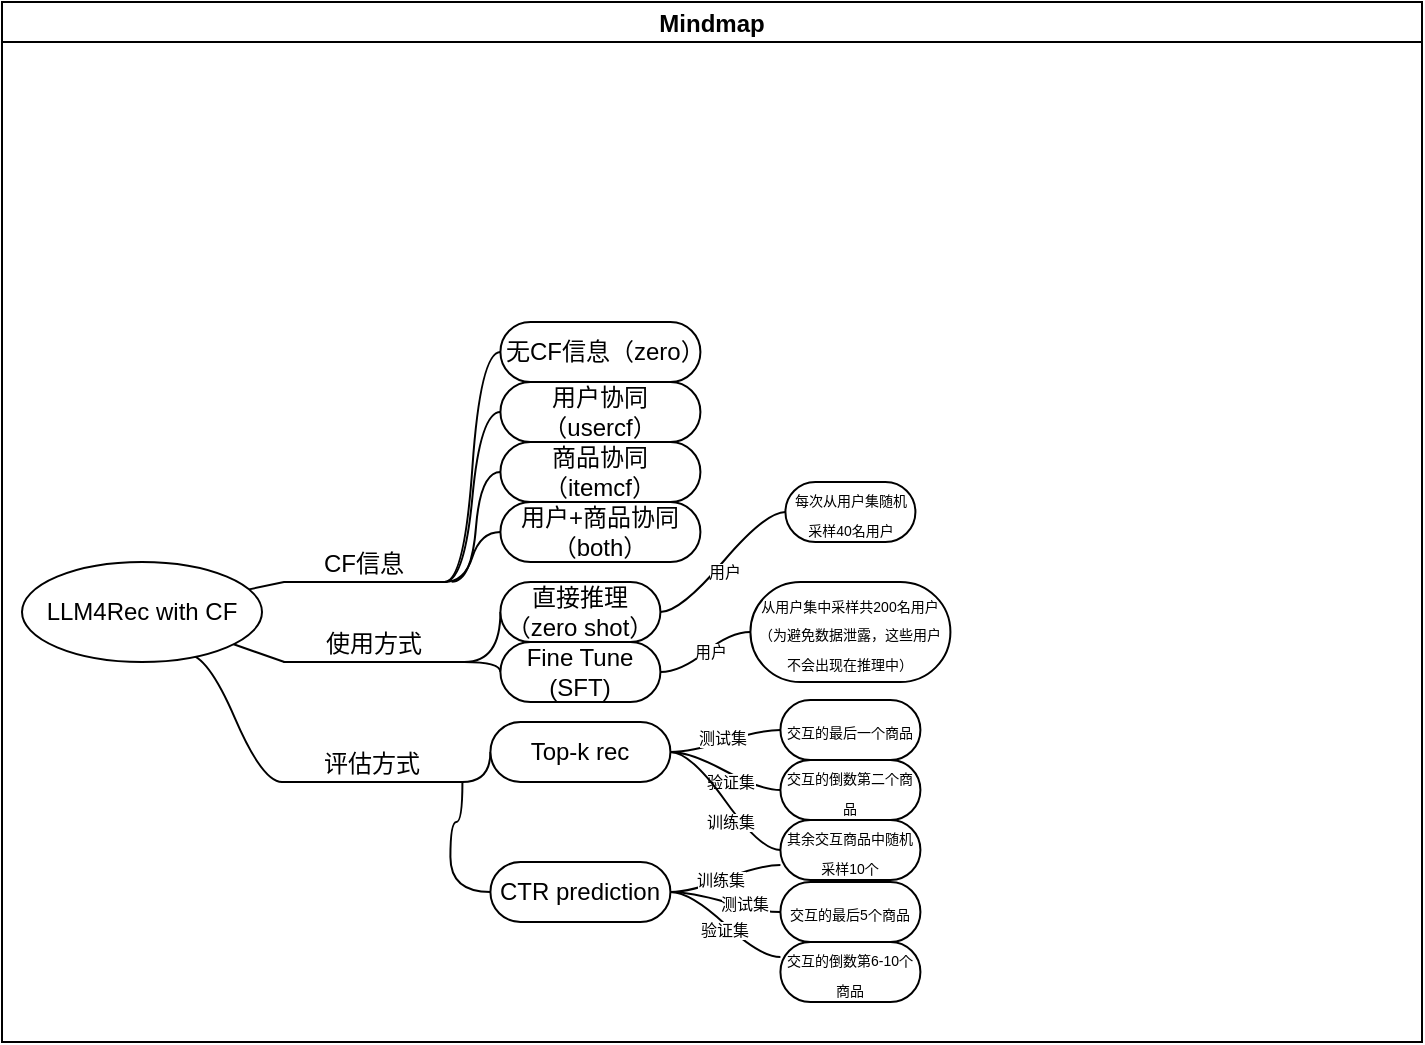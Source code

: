 <mxfile version="22.0.6" type="github">
  <diagram id="6a731a19-8d31-9384-78a2-239565b7b9f0" name="Page-1">
    <mxGraphModel dx="819" dy="447" grid="1" gridSize="10" guides="1" tooltips="1" connect="1" arrows="1" fold="1" page="1" pageScale="1" pageWidth="1169" pageHeight="827" background="none" math="0" shadow="0">
      <root>
        <mxCell id="0" />
        <mxCell id="1" parent="0" />
        <mxCell id="3sed3oBhbblyZPL1KBPO-1542" value="Mindmap" style="swimlane;startSize=20;horizontal=1;containerType=tree;" parent="1" vertex="1">
          <mxGeometry x="110" y="60" width="710" height="520" as="geometry" />
        </mxCell>
        <mxCell id="3sed3oBhbblyZPL1KBPO-1544" value="" style="edgeStyle=entityRelationEdgeStyle;startArrow=none;endArrow=none;segment=10;curved=1;sourcePerimeterSpacing=0;targetPerimeterSpacing=0;rounded=0;exitX=0.689;exitY=0.923;exitDx=0;exitDy=0;exitPerimeter=0;" parent="3sed3oBhbblyZPL1KBPO-1542" source="3sed3oBhbblyZPL1KBPO-1547" target="3sed3oBhbblyZPL1KBPO-1549" edge="1">
          <mxGeometry relative="1" as="geometry">
            <mxPoint x="122.002" y="452.524" as="sourcePoint" />
          </mxGeometry>
        </mxCell>
        <mxCell id="3sed3oBhbblyZPL1KBPO-1547" value="LLM4Rec with CF" style="ellipse;whiteSpace=wrap;html=1;align=center;treeFolding=1;treeMoving=1;newEdgeStyle={&quot;edgeStyle&quot;:&quot;entityRelationEdgeStyle&quot;,&quot;startArrow&quot;:&quot;none&quot;,&quot;endArrow&quot;:&quot;none&quot;,&quot;segment&quot;:10,&quot;curved&quot;:1,&quot;sourcePerimeterSpacing&quot;:0,&quot;targetPerimeterSpacing&quot;:0};" parent="3sed3oBhbblyZPL1KBPO-1542" vertex="1">
          <mxGeometry x="10" y="280" width="120" height="50" as="geometry" />
        </mxCell>
        <mxCell id="pZvsytvrZlczqTdtjpgG-3" style="edgeStyle=orthogonalEdgeStyle;rounded=0;orthogonalLoop=1;jettySize=auto;html=1;startArrow=none;endArrow=none;segment=10;sourcePerimeterSpacing=0;targetPerimeterSpacing=0;exitX=1;exitY=1;exitDx=0;exitDy=0;entryX=0;entryY=0.5;entryDx=0;entryDy=0;curved=1;" edge="1" parent="3sed3oBhbblyZPL1KBPO-1542" source="3sed3oBhbblyZPL1KBPO-1549" target="pZvsytvrZlczqTdtjpgG-1">
          <mxGeometry relative="1" as="geometry" />
        </mxCell>
        <mxCell id="pZvsytvrZlczqTdtjpgG-18" style="edgeStyle=orthogonalEdgeStyle;rounded=0;orthogonalLoop=1;jettySize=auto;html=1;startArrow=none;endArrow=none;segment=10;curved=1;sourcePerimeterSpacing=0;targetPerimeterSpacing=0;exitX=1;exitY=1;exitDx=0;exitDy=0;entryX=0;entryY=0.5;entryDx=0;entryDy=0;" edge="1" parent="3sed3oBhbblyZPL1KBPO-1542" source="3sed3oBhbblyZPL1KBPO-1549" target="pZvsytvrZlczqTdtjpgG-2">
          <mxGeometry relative="1" as="geometry" />
        </mxCell>
        <mxCell id="3sed3oBhbblyZPL1KBPO-1549" value="评估方式" style="whiteSpace=wrap;html=1;shape=partialRectangle;top=0;left=0;bottom=1;right=0;points=[[0,1],[1,1]];fillColor=none;align=center;verticalAlign=bottom;routingCenterY=0.5;snapToPoint=1;autosize=1;treeFolding=1;treeMoving=1;newEdgeStyle={&quot;edgeStyle&quot;:&quot;entityRelationEdgeStyle&quot;,&quot;startArrow&quot;:&quot;none&quot;,&quot;endArrow&quot;:&quot;none&quot;,&quot;segment&quot;:10,&quot;curved&quot;:1,&quot;sourcePerimeterSpacing&quot;:0,&quot;targetPerimeterSpacing&quot;:0};" parent="3sed3oBhbblyZPL1KBPO-1542" vertex="1">
          <mxGeometry x="140.21" y="360" width="90" height="30" as="geometry" />
        </mxCell>
        <mxCell id="3sed3oBhbblyZPL1KBPO-1579" style="edgeStyle=entityRelationEdgeStyle;rounded=0;orthogonalLoop=1;jettySize=auto;html=1;startArrow=none;endArrow=none;segment=10;curved=1;sourcePerimeterSpacing=0;targetPerimeterSpacing=0;exitX=1;exitY=1;exitDx=0;exitDy=0;entryX=0;entryY=0.5;entryDx=0;entryDy=0;" parent="3sed3oBhbblyZPL1KBPO-1542" source="3sed3oBhbblyZPL1KBPO-1560" target="3sed3oBhbblyZPL1KBPO-1577" edge="1">
          <mxGeometry relative="1" as="geometry" />
        </mxCell>
        <mxCell id="3sed3oBhbblyZPL1KBPO-1560" value="CF信息" style="whiteSpace=wrap;html=1;shape=partialRectangle;top=0;left=0;bottom=1;right=0;points=[[0,1],[1,1]];fillColor=none;align=center;verticalAlign=bottom;routingCenterY=0.5;snapToPoint=1;recursiveResize=0;autosize=1;treeFolding=1;treeMoving=1;newEdgeStyle={&quot;edgeStyle&quot;:&quot;entityRelationEdgeStyle&quot;,&quot;startArrow&quot;:&quot;none&quot;,&quot;endArrow&quot;:&quot;none&quot;,&quot;segment&quot;:10,&quot;curved&quot;:1,&quot;sourcePerimeterSpacing&quot;:0,&quot;targetPerimeterSpacing&quot;:0};" parent="3sed3oBhbblyZPL1KBPO-1542" vertex="1">
          <mxGeometry x="141.21" y="260" width="80" height="30" as="geometry" />
        </mxCell>
        <mxCell id="3sed3oBhbblyZPL1KBPO-1561" value="" style="startArrow=none;endArrow=none;segment=10;sourcePerimeterSpacing=0;targetPerimeterSpacing=0;rounded=0;" parent="3sed3oBhbblyZPL1KBPO-1542" source="3sed3oBhbblyZPL1KBPO-1547" target="3sed3oBhbblyZPL1KBPO-1560" edge="1">
          <mxGeometry relative="1" as="geometry">
            <mxPoint x="122.002" y="417.476" as="sourcePoint" />
          </mxGeometry>
        </mxCell>
        <mxCell id="3sed3oBhbblyZPL1KBPO-1581" style="rounded=0;orthogonalLoop=1;jettySize=auto;html=1;startArrow=none;endArrow=none;segment=10;sourcePerimeterSpacing=0;targetPerimeterSpacing=0;exitX=1;exitY=1;exitDx=0;exitDy=0;entryX=0;entryY=0.5;entryDx=0;entryDy=0;edgeStyle=orthogonalEdgeStyle;curved=1;" parent="3sed3oBhbblyZPL1KBPO-1542" source="3sed3oBhbblyZPL1KBPO-1562" target="3sed3oBhbblyZPL1KBPO-1580" edge="1">
          <mxGeometry relative="1" as="geometry" />
        </mxCell>
        <mxCell id="3sed3oBhbblyZPL1KBPO-1583" style="rounded=0;orthogonalLoop=1;jettySize=auto;html=1;startArrow=none;endArrow=none;segment=10;sourcePerimeterSpacing=0;targetPerimeterSpacing=0;exitX=1;exitY=1;exitDx=0;exitDy=0;entryX=0;entryY=0.5;entryDx=0;entryDy=0;edgeStyle=orthogonalEdgeStyle;curved=1;" parent="3sed3oBhbblyZPL1KBPO-1542" source="3sed3oBhbblyZPL1KBPO-1562" target="3sed3oBhbblyZPL1KBPO-1582" edge="1">
          <mxGeometry relative="1" as="geometry" />
        </mxCell>
        <mxCell id="3sed3oBhbblyZPL1KBPO-1562" value="使用方式" style="whiteSpace=wrap;html=1;shape=partialRectangle;top=0;left=0;bottom=1;right=0;points=[[0,1],[1,1]];fillColor=none;align=center;verticalAlign=bottom;routingCenterY=0.5;snapToPoint=1;recursiveResize=0;autosize=1;treeFolding=1;treeMoving=1;newEdgeStyle={&quot;edgeStyle&quot;:&quot;entityRelationEdgeStyle&quot;,&quot;startArrow&quot;:&quot;none&quot;,&quot;endArrow&quot;:&quot;none&quot;,&quot;segment&quot;:10,&quot;curved&quot;:1,&quot;sourcePerimeterSpacing&quot;:0,&quot;targetPerimeterSpacing&quot;:0};" parent="3sed3oBhbblyZPL1KBPO-1542" vertex="1">
          <mxGeometry x="141.21" y="300" width="90" height="30" as="geometry" />
        </mxCell>
        <mxCell id="3sed3oBhbblyZPL1KBPO-1563" value="" style="startArrow=none;endArrow=none;segment=10;sourcePerimeterSpacing=0;targetPerimeterSpacing=0;rounded=0;entryX=0;entryY=1;entryDx=0;entryDy=0;" parent="3sed3oBhbblyZPL1KBPO-1542" source="3sed3oBhbblyZPL1KBPO-1547" target="3sed3oBhbblyZPL1KBPO-1562" edge="1">
          <mxGeometry relative="1" as="geometry">
            <mxPoint x="139.21" y="435" as="sourcePoint" />
            <mxPoint x="159.21" y="315" as="targetPoint" />
          </mxGeometry>
        </mxCell>
        <mxCell id="3sed3oBhbblyZPL1KBPO-1564" value="无CF信息（zero）" style="whiteSpace=wrap;html=1;rounded=1;arcSize=50;align=center;verticalAlign=middle;strokeWidth=1;autosize=1;spacing=4;treeFolding=1;treeMoving=1;newEdgeStyle={&quot;edgeStyle&quot;:&quot;entityRelationEdgeStyle&quot;,&quot;startArrow&quot;:&quot;none&quot;,&quot;endArrow&quot;:&quot;none&quot;,&quot;segment&quot;:10,&quot;curved&quot;:1,&quot;sourcePerimeterSpacing&quot;:0,&quot;targetPerimeterSpacing&quot;:0};" parent="3sed3oBhbblyZPL1KBPO-1542" vertex="1">
          <mxGeometry x="249.21" y="160" width="100" height="30" as="geometry" />
        </mxCell>
        <mxCell id="3sed3oBhbblyZPL1KBPO-1565" value="" style="edgeStyle=entityRelationEdgeStyle;startArrow=none;endArrow=none;segment=10;curved=1;sourcePerimeterSpacing=0;targetPerimeterSpacing=0;rounded=0;exitX=1;exitY=1;exitDx=0;exitDy=0;" parent="3sed3oBhbblyZPL1KBPO-1542" source="3sed3oBhbblyZPL1KBPO-1560" target="3sed3oBhbblyZPL1KBPO-1564" edge="1">
          <mxGeometry relative="1" as="geometry">
            <mxPoint x="239.21" y="260" as="sourcePoint" />
          </mxGeometry>
        </mxCell>
        <mxCell id="3sed3oBhbblyZPL1KBPO-1566" value="用户协同（usercf）" style="whiteSpace=wrap;html=1;rounded=1;arcSize=50;align=center;verticalAlign=middle;strokeWidth=1;autosize=1;spacing=4;treeFolding=1;treeMoving=1;newEdgeStyle={&quot;edgeStyle&quot;:&quot;entityRelationEdgeStyle&quot;,&quot;startArrow&quot;:&quot;none&quot;,&quot;endArrow&quot;:&quot;none&quot;,&quot;segment&quot;:10,&quot;curved&quot;:1,&quot;sourcePerimeterSpacing&quot;:0,&quot;targetPerimeterSpacing&quot;:0};" parent="3sed3oBhbblyZPL1KBPO-1542" vertex="1">
          <mxGeometry x="249.21" y="190" width="100" height="30" as="geometry" />
        </mxCell>
        <mxCell id="3sed3oBhbblyZPL1KBPO-1567" value="" style="edgeStyle=entityRelationEdgeStyle;startArrow=none;endArrow=none;segment=10;curved=1;sourcePerimeterSpacing=0;targetPerimeterSpacing=0;rounded=0;exitX=1;exitY=1;exitDx=0;exitDy=0;" parent="3sed3oBhbblyZPL1KBPO-1542" source="3sed3oBhbblyZPL1KBPO-1560" target="3sed3oBhbblyZPL1KBPO-1566" edge="1">
          <mxGeometry relative="1" as="geometry">
            <mxPoint x="229.21" y="290" as="sourcePoint" />
          </mxGeometry>
        </mxCell>
        <mxCell id="3sed3oBhbblyZPL1KBPO-1568" value="商品协同（itemcf）" style="whiteSpace=wrap;html=1;rounded=1;arcSize=50;align=center;verticalAlign=middle;strokeWidth=1;autosize=1;spacing=4;treeFolding=1;treeMoving=1;newEdgeStyle={&quot;edgeStyle&quot;:&quot;entityRelationEdgeStyle&quot;,&quot;startArrow&quot;:&quot;none&quot;,&quot;endArrow&quot;:&quot;none&quot;,&quot;segment&quot;:10,&quot;curved&quot;:1,&quot;sourcePerimeterSpacing&quot;:0,&quot;targetPerimeterSpacing&quot;:0};" parent="3sed3oBhbblyZPL1KBPO-1542" vertex="1">
          <mxGeometry x="249.21" y="220" width="100" height="30" as="geometry" />
        </mxCell>
        <mxCell id="3sed3oBhbblyZPL1KBPO-1569" value="" style="edgeStyle=entityRelationEdgeStyle;startArrow=none;endArrow=none;segment=10;curved=1;sourcePerimeterSpacing=0;targetPerimeterSpacing=0;rounded=0;exitX=1.045;exitY=0.997;exitDx=0;exitDy=0;exitPerimeter=0;" parent="3sed3oBhbblyZPL1KBPO-1542" source="3sed3oBhbblyZPL1KBPO-1560" target="3sed3oBhbblyZPL1KBPO-1568" edge="1">
          <mxGeometry relative="1" as="geometry">
            <mxPoint x="244.21" y="336" as="sourcePoint" />
          </mxGeometry>
        </mxCell>
        <mxCell id="3sed3oBhbblyZPL1KBPO-1577" value="用户+商品协同（both）" style="whiteSpace=wrap;html=1;rounded=1;arcSize=50;align=center;verticalAlign=middle;strokeWidth=1;autosize=1;spacing=4;treeFolding=1;treeMoving=1;newEdgeStyle={&quot;edgeStyle&quot;:&quot;entityRelationEdgeStyle&quot;,&quot;startArrow&quot;:&quot;none&quot;,&quot;endArrow&quot;:&quot;none&quot;,&quot;segment&quot;:10,&quot;curved&quot;:1,&quot;sourcePerimeterSpacing&quot;:0,&quot;targetPerimeterSpacing&quot;:0};" parent="3sed3oBhbblyZPL1KBPO-1542" vertex="1">
          <mxGeometry x="249.21" y="250" width="100" height="30" as="geometry" />
        </mxCell>
        <mxCell id="pZvsytvrZlczqTdtjpgG-5" style="edgeStyle=entityRelationEdgeStyle;rounded=0;orthogonalLoop=1;jettySize=auto;html=1;startArrow=none;endArrow=none;segment=10;curved=1;sourcePerimeterSpacing=0;targetPerimeterSpacing=0;exitX=1;exitY=0.5;exitDx=0;exitDy=0;entryX=0;entryY=0.5;entryDx=0;entryDy=0;" edge="1" parent="3sed3oBhbblyZPL1KBPO-1542" source="3sed3oBhbblyZPL1KBPO-1580" target="pZvsytvrZlczqTdtjpgG-6">
          <mxGeometry relative="1" as="geometry">
            <mxPoint x="379.21" y="290" as="targetPoint" />
          </mxGeometry>
        </mxCell>
        <mxCell id="pZvsytvrZlczqTdtjpgG-9" value="用户" style="edgeLabel;html=1;align=center;verticalAlign=middle;resizable=0;points=[];fontSize=8;" vertex="1" connectable="0" parent="pZvsytvrZlczqTdtjpgG-5">
          <mxGeometry x="-0.37" y="-1" relative="1" as="geometry">
            <mxPoint x="10" y="-8" as="offset" />
          </mxGeometry>
        </mxCell>
        <mxCell id="3sed3oBhbblyZPL1KBPO-1580" value="直接推理（zero shot）" style="whiteSpace=wrap;html=1;rounded=1;arcSize=50;align=center;verticalAlign=middle;strokeWidth=1;autosize=1;spacing=4;treeFolding=1;treeMoving=1;newEdgeStyle={&quot;edgeStyle&quot;:&quot;entityRelationEdgeStyle&quot;,&quot;startArrow&quot;:&quot;none&quot;,&quot;endArrow&quot;:&quot;none&quot;,&quot;segment&quot;:10,&quot;curved&quot;:1,&quot;sourcePerimeterSpacing&quot;:0,&quot;targetPerimeterSpacing&quot;:0};" parent="3sed3oBhbblyZPL1KBPO-1542" vertex="1">
          <mxGeometry x="249.21" y="290" width="80" height="30" as="geometry" />
        </mxCell>
        <mxCell id="pZvsytvrZlczqTdtjpgG-12" style="edgeStyle=entityRelationEdgeStyle;rounded=0;orthogonalLoop=1;jettySize=auto;html=1;startArrow=none;endArrow=none;segment=10;curved=1;sourcePerimeterSpacing=0;targetPerimeterSpacing=0;exitX=1;exitY=0.5;exitDx=0;exitDy=0;entryX=0;entryY=0.5;entryDx=0;entryDy=0;" edge="1" parent="3sed3oBhbblyZPL1KBPO-1542" source="3sed3oBhbblyZPL1KBPO-1582" target="pZvsytvrZlczqTdtjpgG-11">
          <mxGeometry relative="1" as="geometry" />
        </mxCell>
        <mxCell id="pZvsytvrZlczqTdtjpgG-13" value="用户" style="edgeLabel;html=1;align=center;verticalAlign=middle;resizable=0;points=[];fontSize=8;" vertex="1" connectable="0" parent="pZvsytvrZlczqTdtjpgG-12">
          <mxGeometry x="0.057" y="-1" relative="1" as="geometry">
            <mxPoint as="offset" />
          </mxGeometry>
        </mxCell>
        <mxCell id="3sed3oBhbblyZPL1KBPO-1582" value="Fine Tune&lt;br&gt;(SFT)" style="whiteSpace=wrap;html=1;rounded=1;arcSize=50;align=center;verticalAlign=middle;strokeWidth=1;autosize=1;spacing=4;treeFolding=1;treeMoving=1;newEdgeStyle={&quot;edgeStyle&quot;:&quot;entityRelationEdgeStyle&quot;,&quot;startArrow&quot;:&quot;none&quot;,&quot;endArrow&quot;:&quot;none&quot;,&quot;segment&quot;:10,&quot;curved&quot;:1,&quot;sourcePerimeterSpacing&quot;:0,&quot;targetPerimeterSpacing&quot;:0};" parent="3sed3oBhbblyZPL1KBPO-1542" vertex="1">
          <mxGeometry x="249.21" y="320" width="80" height="30" as="geometry" />
        </mxCell>
        <mxCell id="pZvsytvrZlczqTdtjpgG-15" style="edgeStyle=entityRelationEdgeStyle;rounded=0;orthogonalLoop=1;jettySize=auto;html=1;startArrow=none;endArrow=none;segment=10;curved=1;sourcePerimeterSpacing=0;targetPerimeterSpacing=0;exitX=1;exitY=0.5;exitDx=0;exitDy=0;" edge="1" parent="3sed3oBhbblyZPL1KBPO-1542" source="pZvsytvrZlczqTdtjpgG-1" target="pZvsytvrZlczqTdtjpgG-14">
          <mxGeometry relative="1" as="geometry" />
        </mxCell>
        <mxCell id="pZvsytvrZlczqTdtjpgG-16" value="测试集" style="edgeLabel;html=1;align=center;verticalAlign=middle;resizable=0;points=[];fontSize=8;" vertex="1" connectable="0" parent="pZvsytvrZlczqTdtjpgG-15">
          <mxGeometry x="-0.392" y="1" relative="1" as="geometry">
            <mxPoint x="9" y="-4" as="offset" />
          </mxGeometry>
        </mxCell>
        <mxCell id="pZvsytvrZlczqTdtjpgG-22" style="edgeStyle=entityRelationEdgeStyle;rounded=0;orthogonalLoop=1;jettySize=auto;html=1;startArrow=none;endArrow=none;segment=10;curved=1;sourcePerimeterSpacing=0;targetPerimeterSpacing=0;exitX=1;exitY=0.5;exitDx=0;exitDy=0;" edge="1" parent="3sed3oBhbblyZPL1KBPO-1542" source="pZvsytvrZlczqTdtjpgG-1" target="pZvsytvrZlczqTdtjpgG-21">
          <mxGeometry relative="1" as="geometry" />
        </mxCell>
        <mxCell id="pZvsytvrZlczqTdtjpgG-23" value="验证集" style="edgeLabel;html=1;align=center;verticalAlign=middle;resizable=0;points=[];fontSize=8;" vertex="1" connectable="0" parent="pZvsytvrZlczqTdtjpgG-22">
          <mxGeometry x="-0.102" relative="1" as="geometry">
            <mxPoint x="5" y="7" as="offset" />
          </mxGeometry>
        </mxCell>
        <mxCell id="pZvsytvrZlczqTdtjpgG-25" style="edgeStyle=entityRelationEdgeStyle;rounded=0;orthogonalLoop=1;jettySize=auto;html=1;startArrow=none;endArrow=none;segment=10;curved=1;sourcePerimeterSpacing=0;targetPerimeterSpacing=0;exitX=1;exitY=0.5;exitDx=0;exitDy=0;" edge="1" parent="3sed3oBhbblyZPL1KBPO-1542" source="pZvsytvrZlczqTdtjpgG-1" target="pZvsytvrZlczqTdtjpgG-24">
          <mxGeometry relative="1" as="geometry" />
        </mxCell>
        <mxCell id="pZvsytvrZlczqTdtjpgG-27" value="训练集" style="edgeLabel;html=1;align=center;verticalAlign=middle;resizable=0;points=[];fontSize=8;" vertex="1" connectable="0" parent="pZvsytvrZlczqTdtjpgG-25">
          <mxGeometry x="0.187" y="1" relative="1" as="geometry">
            <mxPoint x="-3" y="5" as="offset" />
          </mxGeometry>
        </mxCell>
        <mxCell id="pZvsytvrZlczqTdtjpgG-1" value="Top-k rec" style="whiteSpace=wrap;html=1;rounded=1;arcSize=50;align=center;verticalAlign=middle;strokeWidth=1;autosize=1;spacing=4;treeFolding=1;treeMoving=1;newEdgeStyle={&quot;edgeStyle&quot;:&quot;entityRelationEdgeStyle&quot;,&quot;startArrow&quot;:&quot;none&quot;,&quot;endArrow&quot;:&quot;none&quot;,&quot;segment&quot;:10,&quot;curved&quot;:1,&quot;sourcePerimeterSpacing&quot;:0,&quot;targetPerimeterSpacing&quot;:0};" vertex="1" parent="3sed3oBhbblyZPL1KBPO-1542">
          <mxGeometry x="244.21" y="360" width="90" height="30" as="geometry" />
        </mxCell>
        <mxCell id="pZvsytvrZlczqTdtjpgG-26" style="edgeStyle=entityRelationEdgeStyle;rounded=0;orthogonalLoop=1;jettySize=auto;html=1;startArrow=none;endArrow=none;segment=10;curved=1;sourcePerimeterSpacing=0;targetPerimeterSpacing=0;exitX=1;exitY=0.5;exitDx=0;exitDy=0;entryX=0;entryY=0.75;entryDx=0;entryDy=0;" edge="1" parent="3sed3oBhbblyZPL1KBPO-1542" source="pZvsytvrZlczqTdtjpgG-2" target="pZvsytvrZlczqTdtjpgG-24">
          <mxGeometry relative="1" as="geometry" />
        </mxCell>
        <mxCell id="pZvsytvrZlczqTdtjpgG-28" value="训练集" style="edgeLabel;html=1;align=center;verticalAlign=middle;resizable=0;points=[];fontSize=8;" vertex="1" connectable="0" parent="pZvsytvrZlczqTdtjpgG-26">
          <mxGeometry x="-0.102" relative="1" as="geometry">
            <mxPoint as="offset" />
          </mxGeometry>
        </mxCell>
        <mxCell id="pZvsytvrZlczqTdtjpgG-34" style="edgeStyle=entityRelationEdgeStyle;rounded=0;orthogonalLoop=1;jettySize=auto;html=1;startArrow=none;endArrow=none;segment=10;curved=1;sourcePerimeterSpacing=0;targetPerimeterSpacing=0;exitX=1;exitY=0.5;exitDx=0;exitDy=0;" edge="1" parent="3sed3oBhbblyZPL1KBPO-1542" source="pZvsytvrZlczqTdtjpgG-2" target="pZvsytvrZlczqTdtjpgG-29">
          <mxGeometry relative="1" as="geometry" />
        </mxCell>
        <mxCell id="pZvsytvrZlczqTdtjpgG-36" value="测试集" style="edgeLabel;html=1;align=center;verticalAlign=middle;resizable=0;points=[];fontSize=8;" vertex="1" connectable="0" parent="pZvsytvrZlczqTdtjpgG-34">
          <mxGeometry x="0.323" y="2" relative="1" as="geometry">
            <mxPoint as="offset" />
          </mxGeometry>
        </mxCell>
        <mxCell id="pZvsytvrZlczqTdtjpgG-35" style="edgeStyle=entityRelationEdgeStyle;rounded=0;orthogonalLoop=1;jettySize=auto;html=1;startArrow=none;endArrow=none;segment=10;curved=1;sourcePerimeterSpacing=0;targetPerimeterSpacing=0;exitX=1;exitY=0.5;exitDx=0;exitDy=0;entryX=0;entryY=0.25;entryDx=0;entryDy=0;" edge="1" parent="3sed3oBhbblyZPL1KBPO-1542" source="pZvsytvrZlczqTdtjpgG-2" target="pZvsytvrZlczqTdtjpgG-30">
          <mxGeometry relative="1" as="geometry" />
        </mxCell>
        <mxCell id="pZvsytvrZlczqTdtjpgG-37" value="验证集" style="edgeLabel;html=1;align=center;verticalAlign=middle;resizable=0;points=[];fontSize=8;" vertex="1" connectable="0" parent="pZvsytvrZlczqTdtjpgG-35">
          <mxGeometry x="0.039" y="-2" relative="1" as="geometry">
            <mxPoint as="offset" />
          </mxGeometry>
        </mxCell>
        <mxCell id="pZvsytvrZlczqTdtjpgG-2" value="CTR prediction" style="whiteSpace=wrap;html=1;rounded=1;arcSize=50;align=center;verticalAlign=middle;strokeWidth=1;autosize=1;spacing=4;treeFolding=1;treeMoving=1;newEdgeStyle={&quot;edgeStyle&quot;:&quot;entityRelationEdgeStyle&quot;,&quot;startArrow&quot;:&quot;none&quot;,&quot;endArrow&quot;:&quot;none&quot;,&quot;segment&quot;:10,&quot;curved&quot;:1,&quot;sourcePerimeterSpacing&quot;:0,&quot;targetPerimeterSpacing&quot;:0};" vertex="1" parent="3sed3oBhbblyZPL1KBPO-1542">
          <mxGeometry x="244.21" y="430" width="90" height="30" as="geometry" />
        </mxCell>
        <mxCell id="pZvsytvrZlczqTdtjpgG-6" value="&lt;font style=&quot;font-size: 7px;&quot;&gt;每次从用户集随机采样40名用户&lt;/font&gt;" style="whiteSpace=wrap;html=1;rounded=1;arcSize=50;align=center;verticalAlign=middle;strokeWidth=1;autosize=1;spacing=4;treeFolding=1;treeMoving=1;newEdgeStyle={&quot;edgeStyle&quot;:&quot;entityRelationEdgeStyle&quot;,&quot;startArrow&quot;:&quot;none&quot;,&quot;endArrow&quot;:&quot;none&quot;,&quot;segment&quot;:10,&quot;curved&quot;:1,&quot;sourcePerimeterSpacing&quot;:0,&quot;targetPerimeterSpacing&quot;:0};" vertex="1" parent="3sed3oBhbblyZPL1KBPO-1542">
          <mxGeometry x="391.71" y="240" width="65" height="30" as="geometry" />
        </mxCell>
        <mxCell id="pZvsytvrZlczqTdtjpgG-11" value="&lt;font style=&quot;font-size: 7px;&quot;&gt;从用户集中采样共200名用户（为避免数据泄露，这些用户不会出现在推理中）&lt;/font&gt;" style="whiteSpace=wrap;html=1;rounded=1;arcSize=50;align=center;verticalAlign=middle;strokeWidth=1;autosize=1;spacing=4;treeFolding=1;treeMoving=1;newEdgeStyle={&quot;edgeStyle&quot;:&quot;entityRelationEdgeStyle&quot;,&quot;startArrow&quot;:&quot;none&quot;,&quot;endArrow&quot;:&quot;none&quot;,&quot;segment&quot;:10,&quot;curved&quot;:1,&quot;sourcePerimeterSpacing&quot;:0,&quot;targetPerimeterSpacing&quot;:0};" vertex="1" parent="3sed3oBhbblyZPL1KBPO-1542">
          <mxGeometry x="374.21" y="290" width="100" height="50" as="geometry" />
        </mxCell>
        <mxCell id="pZvsytvrZlczqTdtjpgG-14" value="&lt;span style=&quot;font-size: 7px;&quot;&gt;交互的最后一个商品&lt;/span&gt;" style="whiteSpace=wrap;html=1;rounded=1;arcSize=50;align=center;verticalAlign=middle;strokeWidth=1;autosize=1;spacing=4;treeFolding=1;treeMoving=1;newEdgeStyle={&quot;edgeStyle&quot;:&quot;entityRelationEdgeStyle&quot;,&quot;startArrow&quot;:&quot;none&quot;,&quot;endArrow&quot;:&quot;none&quot;,&quot;segment&quot;:10,&quot;curved&quot;:1,&quot;sourcePerimeterSpacing&quot;:0,&quot;targetPerimeterSpacing&quot;:0};" vertex="1" parent="3sed3oBhbblyZPL1KBPO-1542">
          <mxGeometry x="389.21" y="349" width="70" height="30" as="geometry" />
        </mxCell>
        <mxCell id="pZvsytvrZlczqTdtjpgG-21" value="&lt;span style=&quot;font-size: 7px;&quot;&gt;交互的倒数第二个商品&lt;/span&gt;" style="whiteSpace=wrap;html=1;rounded=1;arcSize=50;align=center;verticalAlign=middle;strokeWidth=1;autosize=1;spacing=4;treeFolding=1;treeMoving=1;newEdgeStyle={&quot;edgeStyle&quot;:&quot;entityRelationEdgeStyle&quot;,&quot;startArrow&quot;:&quot;none&quot;,&quot;endArrow&quot;:&quot;none&quot;,&quot;segment&quot;:10,&quot;curved&quot;:1,&quot;sourcePerimeterSpacing&quot;:0,&quot;targetPerimeterSpacing&quot;:0};" vertex="1" parent="3sed3oBhbblyZPL1KBPO-1542">
          <mxGeometry x="389.21" y="379" width="70" height="30" as="geometry" />
        </mxCell>
        <mxCell id="pZvsytvrZlczqTdtjpgG-24" value="&lt;span style=&quot;font-size: 7px;&quot;&gt;其余交互商品中随机采样10个&lt;/span&gt;" style="whiteSpace=wrap;html=1;rounded=1;arcSize=50;align=center;verticalAlign=middle;strokeWidth=1;autosize=1;spacing=4;treeFolding=1;treeMoving=1;newEdgeStyle={&quot;edgeStyle&quot;:&quot;entityRelationEdgeStyle&quot;,&quot;startArrow&quot;:&quot;none&quot;,&quot;endArrow&quot;:&quot;none&quot;,&quot;segment&quot;:10,&quot;curved&quot;:1,&quot;sourcePerimeterSpacing&quot;:0,&quot;targetPerimeterSpacing&quot;:0};" vertex="1" parent="3sed3oBhbblyZPL1KBPO-1542">
          <mxGeometry x="389.21" y="409" width="70" height="30" as="geometry" />
        </mxCell>
        <mxCell id="pZvsytvrZlczqTdtjpgG-30" value="&lt;span style=&quot;font-size: 7px;&quot;&gt;交互的倒数第6-10个商品&lt;/span&gt;" style="whiteSpace=wrap;html=1;rounded=1;arcSize=50;align=center;verticalAlign=middle;strokeWidth=1;autosize=1;spacing=4;treeFolding=1;treeMoving=1;newEdgeStyle={&quot;edgeStyle&quot;:&quot;entityRelationEdgeStyle&quot;,&quot;startArrow&quot;:&quot;none&quot;,&quot;endArrow&quot;:&quot;none&quot;,&quot;segment&quot;:10,&quot;curved&quot;:1,&quot;sourcePerimeterSpacing&quot;:0,&quot;targetPerimeterSpacing&quot;:0};" vertex="1" parent="3sed3oBhbblyZPL1KBPO-1542">
          <mxGeometry x="389.21" y="470" width="70" height="30" as="geometry" />
        </mxCell>
        <mxCell id="pZvsytvrZlczqTdtjpgG-29" value="&lt;span style=&quot;font-size: 7px;&quot;&gt;交互的最后5个商品&lt;/span&gt;" style="whiteSpace=wrap;html=1;rounded=1;arcSize=50;align=center;verticalAlign=middle;strokeWidth=1;autosize=1;spacing=4;treeFolding=1;treeMoving=1;newEdgeStyle={&quot;edgeStyle&quot;:&quot;entityRelationEdgeStyle&quot;,&quot;startArrow&quot;:&quot;none&quot;,&quot;endArrow&quot;:&quot;none&quot;,&quot;segment&quot;:10,&quot;curved&quot;:1,&quot;sourcePerimeterSpacing&quot;:0,&quot;targetPerimeterSpacing&quot;:0};" vertex="1" parent="3sed3oBhbblyZPL1KBPO-1542">
          <mxGeometry x="389.21" y="440" width="70" height="30" as="geometry" />
        </mxCell>
      </root>
    </mxGraphModel>
  </diagram>
</mxfile>
